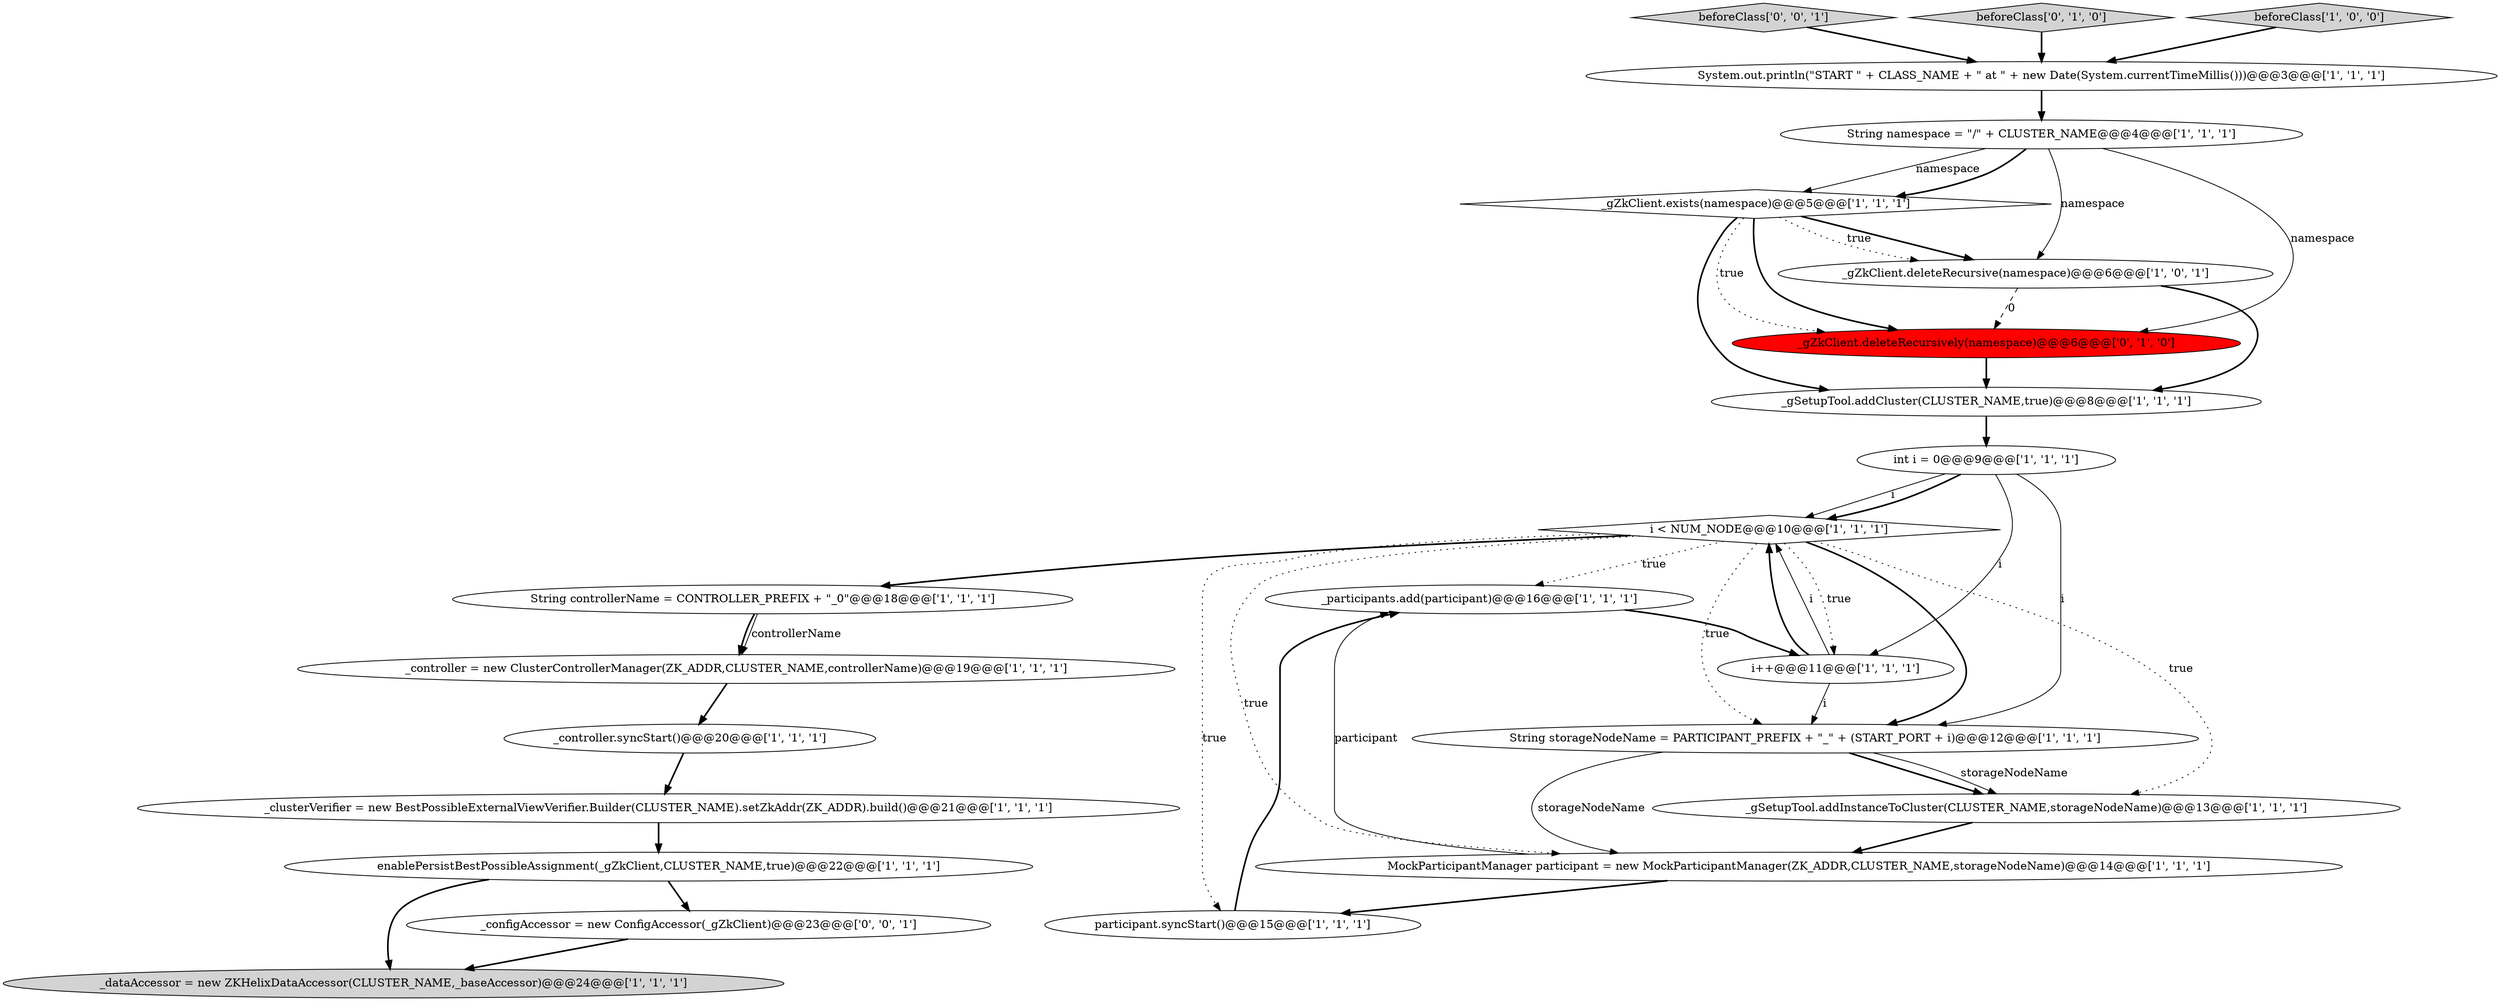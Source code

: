 digraph {
7 [style = filled, label = "_controller = new ClusterControllerManager(ZK_ADDR,CLUSTER_NAME,controllerName)@@@19@@@['1', '1', '1']", fillcolor = white, shape = ellipse image = "AAA0AAABBB1BBB"];
23 [style = filled, label = "beforeClass['0', '0', '1']", fillcolor = lightgray, shape = diamond image = "AAA0AAABBB3BBB"];
10 [style = filled, label = "_participants.add(participant)@@@16@@@['1', '1', '1']", fillcolor = white, shape = ellipse image = "AAA0AAABBB1BBB"];
17 [style = filled, label = "System.out.println(\"START \" + CLASS_NAME + \" at \" + new Date(System.currentTimeMillis()))@@@3@@@['1', '1', '1']", fillcolor = white, shape = ellipse image = "AAA0AAABBB1BBB"];
2 [style = filled, label = "_gZkClient.exists(namespace)@@@5@@@['1', '1', '1']", fillcolor = white, shape = diamond image = "AAA0AAABBB1BBB"];
15 [style = filled, label = "_gSetupTool.addCluster(CLUSTER_NAME,true)@@@8@@@['1', '1', '1']", fillcolor = white, shape = ellipse image = "AAA0AAABBB1BBB"];
0 [style = filled, label = "String storageNodeName = PARTICIPANT_PREFIX + \"_\" + (START_PORT + i)@@@12@@@['1', '1', '1']", fillcolor = white, shape = ellipse image = "AAA0AAABBB1BBB"];
22 [style = filled, label = "_configAccessor = new ConfigAccessor(_gZkClient)@@@23@@@['0', '0', '1']", fillcolor = white, shape = ellipse image = "AAA0AAABBB3BBB"];
9 [style = filled, label = "i++@@@11@@@['1', '1', '1']", fillcolor = white, shape = ellipse image = "AAA0AAABBB1BBB"];
16 [style = filled, label = "MockParticipantManager participant = new MockParticipantManager(ZK_ADDR,CLUSTER_NAME,storageNodeName)@@@14@@@['1', '1', '1']", fillcolor = white, shape = ellipse image = "AAA0AAABBB1BBB"];
18 [style = filled, label = "String controllerName = CONTROLLER_PREFIX + \"_0\"@@@18@@@['1', '1', '1']", fillcolor = white, shape = ellipse image = "AAA0AAABBB1BBB"];
4 [style = filled, label = "_gZkClient.deleteRecursive(namespace)@@@6@@@['1', '0', '1']", fillcolor = white, shape = ellipse image = "AAA0AAABBB1BBB"];
14 [style = filled, label = "String namespace = \"/\" + CLUSTER_NAME@@@4@@@['1', '1', '1']", fillcolor = white, shape = ellipse image = "AAA0AAABBB1BBB"];
21 [style = filled, label = "beforeClass['0', '1', '0']", fillcolor = lightgray, shape = diamond image = "AAA0AAABBB2BBB"];
12 [style = filled, label = "_gSetupTool.addInstanceToCluster(CLUSTER_NAME,storageNodeName)@@@13@@@['1', '1', '1']", fillcolor = white, shape = ellipse image = "AAA0AAABBB1BBB"];
3 [style = filled, label = "int i = 0@@@9@@@['1', '1', '1']", fillcolor = white, shape = ellipse image = "AAA0AAABBB1BBB"];
13 [style = filled, label = "_clusterVerifier = new BestPossibleExternalViewVerifier.Builder(CLUSTER_NAME).setZkAddr(ZK_ADDR).build()@@@21@@@['1', '1', '1']", fillcolor = white, shape = ellipse image = "AAA0AAABBB1BBB"];
8 [style = filled, label = "i < NUM_NODE@@@10@@@['1', '1', '1']", fillcolor = white, shape = diamond image = "AAA0AAABBB1BBB"];
11 [style = filled, label = "_dataAccessor = new ZKHelixDataAccessor(CLUSTER_NAME,_baseAccessor)@@@24@@@['1', '1', '1']", fillcolor = lightgray, shape = ellipse image = "AAA0AAABBB1BBB"];
20 [style = filled, label = "_gZkClient.deleteRecursively(namespace)@@@6@@@['0', '1', '0']", fillcolor = red, shape = ellipse image = "AAA1AAABBB2BBB"];
1 [style = filled, label = "enablePersistBestPossibleAssignment(_gZkClient,CLUSTER_NAME,true)@@@22@@@['1', '1', '1']", fillcolor = white, shape = ellipse image = "AAA0AAABBB1BBB"];
6 [style = filled, label = "participant.syncStart()@@@15@@@['1', '1', '1']", fillcolor = white, shape = ellipse image = "AAA0AAABBB1BBB"];
5 [style = filled, label = "beforeClass['1', '0', '0']", fillcolor = lightgray, shape = diamond image = "AAA0AAABBB1BBB"];
19 [style = filled, label = "_controller.syncStart()@@@20@@@['1', '1', '1']", fillcolor = white, shape = ellipse image = "AAA0AAABBB1BBB"];
9->0 [style = solid, label="i"];
2->20 [style = dotted, label="true"];
2->20 [style = bold, label=""];
8->18 [style = bold, label=""];
3->8 [style = solid, label="i"];
16->6 [style = bold, label=""];
0->12 [style = bold, label=""];
4->15 [style = bold, label=""];
16->10 [style = solid, label="participant"];
8->16 [style = dotted, label="true"];
0->12 [style = solid, label="storageNodeName"];
14->2 [style = solid, label="namespace"];
18->7 [style = solid, label="controllerName"];
12->16 [style = bold, label=""];
8->10 [style = dotted, label="true"];
15->3 [style = bold, label=""];
5->17 [style = bold, label=""];
2->4 [style = bold, label=""];
9->8 [style = bold, label=""];
13->1 [style = bold, label=""];
1->11 [style = bold, label=""];
1->22 [style = bold, label=""];
3->0 [style = solid, label="i"];
8->0 [style = bold, label=""];
14->4 [style = solid, label="namespace"];
3->9 [style = solid, label="i"];
8->12 [style = dotted, label="true"];
19->13 [style = bold, label=""];
8->6 [style = dotted, label="true"];
17->14 [style = bold, label=""];
0->16 [style = solid, label="storageNodeName"];
4->20 [style = dashed, label="0"];
3->8 [style = bold, label=""];
6->10 [style = bold, label=""];
2->15 [style = bold, label=""];
2->4 [style = dotted, label="true"];
23->17 [style = bold, label=""];
9->8 [style = solid, label="i"];
14->2 [style = bold, label=""];
10->9 [style = bold, label=""];
8->0 [style = dotted, label="true"];
8->9 [style = dotted, label="true"];
18->7 [style = bold, label=""];
20->15 [style = bold, label=""];
7->19 [style = bold, label=""];
21->17 [style = bold, label=""];
14->20 [style = solid, label="namespace"];
22->11 [style = bold, label=""];
}
